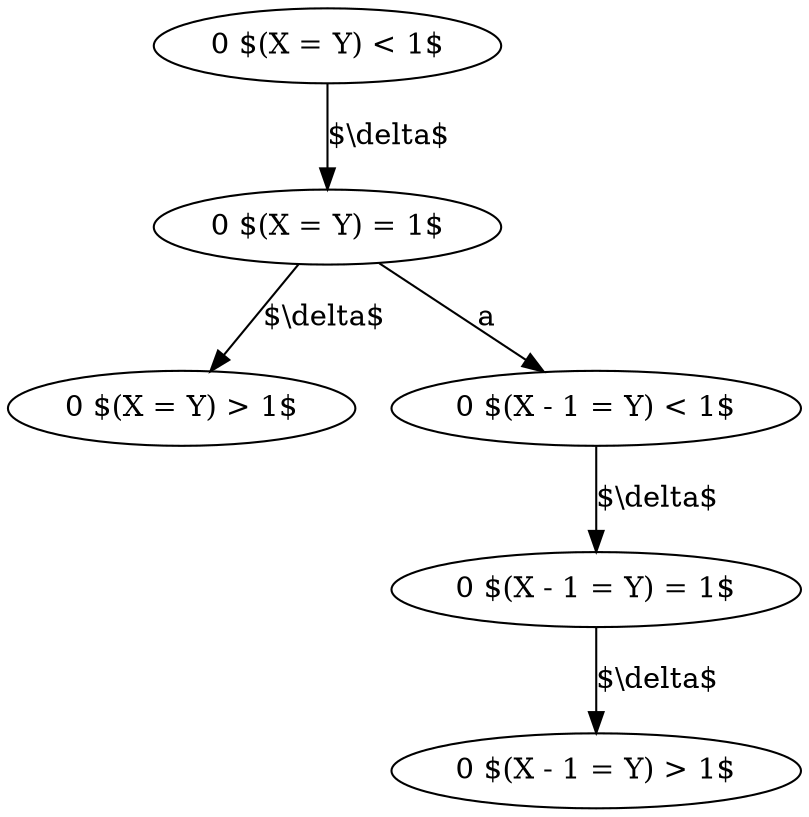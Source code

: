 digraph {
"0 $(X = Y) < 1$";
"0 $(X = Y) = 1$";
"0 $(X = Y) > 1$";
"0 $(X - 1 = Y) < 1$";
"0 $(X - 1 = Y) = 1$";
"0 $(X - 1 = Y) > 1$";
"0 $(X = Y) < 1$" -> "0 $(X = Y) = 1$" [label = "$\\delta$"]
"0 $(X = Y) = 1$" -> "0 $(X = Y) > 1$" [label = "$\\delta$"]
"0 $(X = Y) = 1$" -> "0 $(X - 1 = Y) < 1$" [label = "a"]
"0 $(X - 1 = Y) < 1$" -> "0 $(X - 1 = Y) = 1$" [label = "$\\delta$"]
"0 $(X - 1 = Y) = 1$" -> "0 $(X - 1 = Y) > 1$" [label = "$\\delta$"]
}
